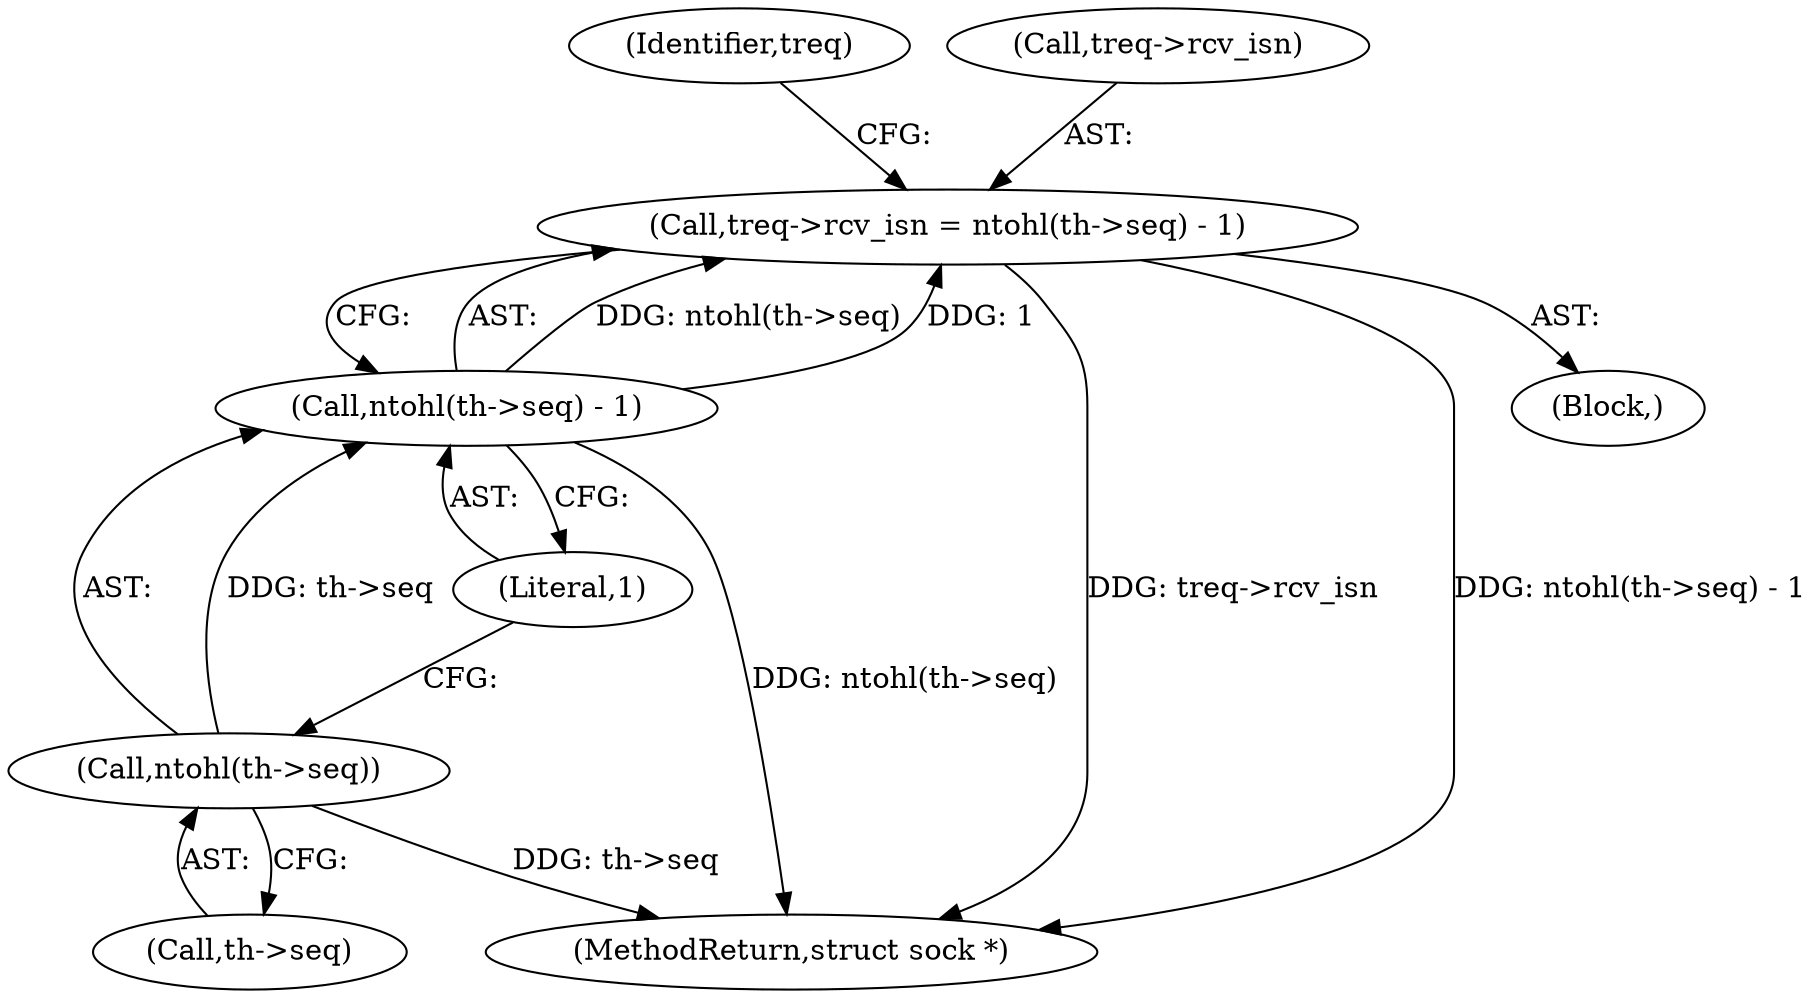 digraph "0_linux_45f6fad84cc305103b28d73482b344d7f5b76f39_14@pointer" {
"1000406" [label="(Call,treq->rcv_isn = ntohl(th->seq) - 1)"];
"1000410" [label="(Call,ntohl(th->seq) - 1)"];
"1000411" [label="(Call,ntohl(th->seq))"];
"1000406" [label="(Call,treq->rcv_isn = ntohl(th->seq) - 1)"];
"1000412" [label="(Call,th->seq)"];
"1000410" [label="(Call,ntohl(th->seq) - 1)"];
"1000561" [label="(MethodReturn,struct sock *)"];
"1000106" [label="(Block,)"];
"1000411" [label="(Call,ntohl(th->seq))"];
"1000418" [label="(Identifier,treq)"];
"1000407" [label="(Call,treq->rcv_isn)"];
"1000415" [label="(Literal,1)"];
"1000406" -> "1000106"  [label="AST: "];
"1000406" -> "1000410"  [label="CFG: "];
"1000407" -> "1000406"  [label="AST: "];
"1000410" -> "1000406"  [label="AST: "];
"1000418" -> "1000406"  [label="CFG: "];
"1000406" -> "1000561"  [label="DDG: treq->rcv_isn"];
"1000406" -> "1000561"  [label="DDG: ntohl(th->seq) - 1"];
"1000410" -> "1000406"  [label="DDG: ntohl(th->seq)"];
"1000410" -> "1000406"  [label="DDG: 1"];
"1000410" -> "1000415"  [label="CFG: "];
"1000411" -> "1000410"  [label="AST: "];
"1000415" -> "1000410"  [label="AST: "];
"1000410" -> "1000561"  [label="DDG: ntohl(th->seq)"];
"1000411" -> "1000410"  [label="DDG: th->seq"];
"1000411" -> "1000412"  [label="CFG: "];
"1000412" -> "1000411"  [label="AST: "];
"1000415" -> "1000411"  [label="CFG: "];
"1000411" -> "1000561"  [label="DDG: th->seq"];
}
